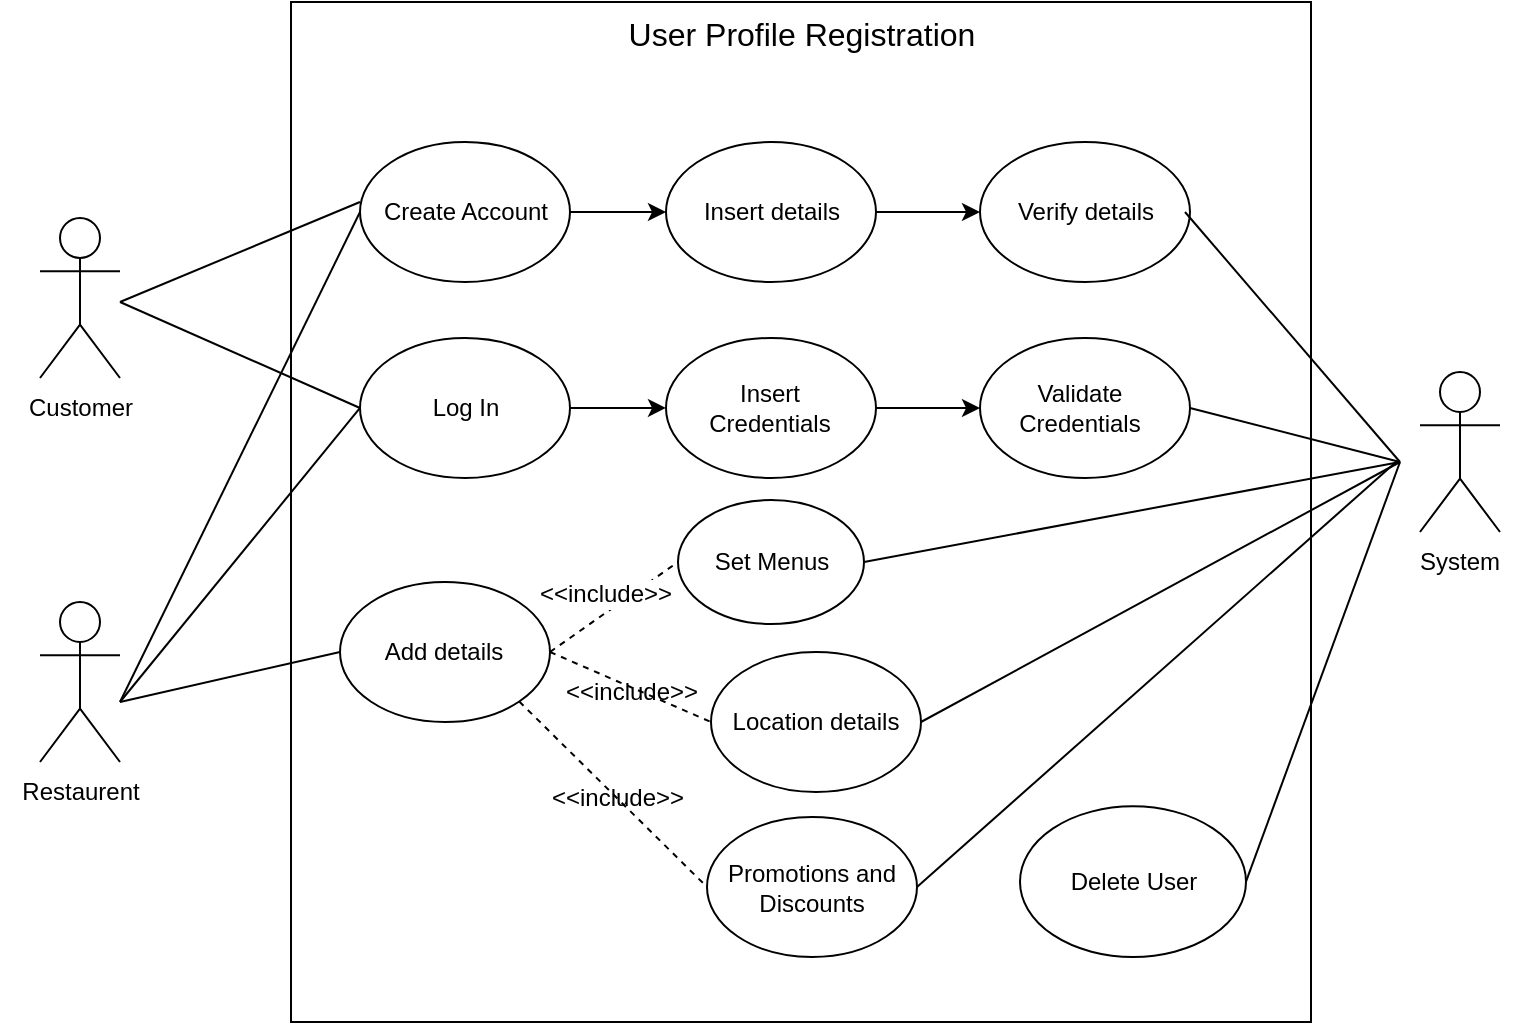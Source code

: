 <mxfile version="21.3.2" type="device">
  <diagram name="Page-1" id="MwQd6rDNL2qFdhUxhePP">
    <mxGraphModel dx="948" dy="573" grid="1" gridSize="10" guides="1" tooltips="1" connect="1" arrows="1" fold="1" page="1" pageScale="1" pageWidth="850" pageHeight="1100" math="0" shadow="0">
      <root>
        <mxCell id="0" />
        <mxCell id="1" parent="0" />
        <mxCell id="iMYPUge1Ob-6ghTDvoB5-9" value="User Profile Registration" style="whiteSpace=wrap;html=1;aspect=fixed;verticalAlign=top;fillColor=none;fontSize=16;" vertex="1" parent="1">
          <mxGeometry x="185.5" y="40" width="510" height="510" as="geometry" />
        </mxCell>
        <mxCell id="iMYPUge1Ob-6ghTDvoB5-1" value="Actor" style="shape=umlActor;verticalLabelPosition=bottom;verticalAlign=top;outlineConnect=0;html=1;horizontal=1;fontColor=none;noLabel=1;" vertex="1" parent="1">
          <mxGeometry x="60" y="148" width="40" height="80" as="geometry" />
        </mxCell>
        <mxCell id="iMYPUge1Ob-6ghTDvoB5-7" value="Customer" style="text;html=1;align=center;verticalAlign=middle;resizable=0;points=[];autosize=1;strokeColor=none;fillColor=none;" vertex="1" parent="1">
          <mxGeometry x="40" y="228" width="80" height="30" as="geometry" />
        </mxCell>
        <mxCell id="iMYPUge1Ob-6ghTDvoB5-6" value="Actor" style="shape=umlActor;verticalLabelPosition=bottom;verticalAlign=top;outlineConnect=0;html=1;horizontal=1;fontColor=none;noLabel=1;" vertex="1" parent="1">
          <mxGeometry x="60" y="340" width="40" height="80" as="geometry" />
        </mxCell>
        <mxCell id="iMYPUge1Ob-6ghTDvoB5-8" value="Restaurent" style="text;html=1;align=center;verticalAlign=middle;resizable=0;points=[];autosize=1;strokeColor=none;fillColor=none;" vertex="1" parent="1">
          <mxGeometry x="40" y="420" width="80" height="30" as="geometry" />
        </mxCell>
        <mxCell id="iMYPUge1Ob-6ghTDvoB5-12" value="" style="ellipse;whiteSpace=wrap;html=1;" vertex="1" parent="1">
          <mxGeometry x="220" y="110" width="105" height="70" as="geometry" />
        </mxCell>
        <mxCell id="iMYPUge1Ob-6ghTDvoB5-21" style="edgeStyle=orthogonalEdgeStyle;rounded=0;orthogonalLoop=1;jettySize=auto;html=1;exitX=1;exitY=0.5;exitDx=0;exitDy=0;" edge="1" parent="1" source="iMYPUge1Ob-6ghTDvoB5-12" target="iMYPUge1Ob-6ghTDvoB5-20">
          <mxGeometry relative="1" as="geometry" />
        </mxCell>
        <mxCell id="iMYPUge1Ob-6ghTDvoB5-16" value="Create Account" style="text;html=1;strokeColor=none;fillColor=none;align=center;verticalAlign=middle;whiteSpace=wrap;rounded=0;" vertex="1" parent="1">
          <mxGeometry x="227.5" y="122.5" width="90" height="45" as="geometry" />
        </mxCell>
        <mxCell id="iMYPUge1Ob-6ghTDvoB5-24" style="edgeStyle=orthogonalEdgeStyle;rounded=0;orthogonalLoop=1;jettySize=auto;html=1;exitX=1;exitY=0.5;exitDx=0;exitDy=0;entryX=0;entryY=0.5;entryDx=0;entryDy=0;" edge="1" parent="1" source="iMYPUge1Ob-6ghTDvoB5-20" target="iMYPUge1Ob-6ghTDvoB5-23">
          <mxGeometry relative="1" as="geometry" />
        </mxCell>
        <mxCell id="iMYPUge1Ob-6ghTDvoB5-20" value="" style="ellipse;whiteSpace=wrap;html=1;" vertex="1" parent="1">
          <mxGeometry x="373" y="110" width="105" height="70" as="geometry" />
        </mxCell>
        <mxCell id="iMYPUge1Ob-6ghTDvoB5-22" value="Insert details" style="text;html=1;strokeColor=none;fillColor=none;align=center;verticalAlign=middle;whiteSpace=wrap;rounded=0;" vertex="1" parent="1">
          <mxGeometry x="385.5" y="125" width="80" height="40" as="geometry" />
        </mxCell>
        <mxCell id="iMYPUge1Ob-6ghTDvoB5-23" value="" style="ellipse;whiteSpace=wrap;html=1;" vertex="1" parent="1">
          <mxGeometry x="530" y="110" width="105" height="70" as="geometry" />
        </mxCell>
        <mxCell id="iMYPUge1Ob-6ghTDvoB5-26" value="Verify details" style="text;html=1;strokeColor=none;fillColor=none;align=center;verticalAlign=middle;whiteSpace=wrap;rounded=0;" vertex="1" parent="1">
          <mxGeometry x="532.5" y="120" width="100" height="50" as="geometry" />
        </mxCell>
        <mxCell id="iMYPUge1Ob-6ghTDvoB5-27" value="Actor" style="shape=umlActor;verticalLabelPosition=bottom;verticalAlign=top;html=1;outlineConnect=0;fontColor=none;noLabel=1;" vertex="1" parent="1">
          <mxGeometry x="750" y="225" width="40" height="80" as="geometry" />
        </mxCell>
        <mxCell id="iMYPUge1Ob-6ghTDvoB5-28" value="System" style="text;html=1;strokeColor=none;fillColor=none;align=center;verticalAlign=middle;whiteSpace=wrap;rounded=0;" vertex="1" parent="1">
          <mxGeometry x="740" y="305" width="60" height="30" as="geometry" />
        </mxCell>
        <mxCell id="iMYPUge1Ob-6ghTDvoB5-29" value="" style="endArrow=none;html=1;rounded=0;" edge="1" parent="1">
          <mxGeometry width="50" height="50" relative="1" as="geometry">
            <mxPoint x="100" y="190" as="sourcePoint" />
            <mxPoint x="220" y="140" as="targetPoint" />
          </mxGeometry>
        </mxCell>
        <mxCell id="iMYPUge1Ob-6ghTDvoB5-30" value="" style="endArrow=none;html=1;rounded=0;entryX=0;entryY=0.5;entryDx=0;entryDy=0;" edge="1" parent="1" target="iMYPUge1Ob-6ghTDvoB5-12">
          <mxGeometry width="50" height="50" relative="1" as="geometry">
            <mxPoint x="100" y="390" as="sourcePoint" />
            <mxPoint x="220" y="162.5" as="targetPoint" />
          </mxGeometry>
        </mxCell>
        <mxCell id="iMYPUge1Ob-6ghTDvoB5-31" value="" style="endArrow=none;html=1;rounded=0;exitX=1;exitY=0.5;exitDx=0;exitDy=0;" edge="1" parent="1" source="iMYPUge1Ob-6ghTDvoB5-26">
          <mxGeometry width="50" height="50" relative="1" as="geometry">
            <mxPoint x="640" y="145" as="sourcePoint" />
            <mxPoint x="740" y="270" as="targetPoint" />
          </mxGeometry>
        </mxCell>
        <mxCell id="iMYPUge1Ob-6ghTDvoB5-39" style="edgeStyle=orthogonalEdgeStyle;rounded=0;orthogonalLoop=1;jettySize=auto;html=1;exitX=1;exitY=0.5;exitDx=0;exitDy=0;entryX=0;entryY=0.5;entryDx=0;entryDy=0;" edge="1" parent="1" source="iMYPUge1Ob-6ghTDvoB5-32" target="iMYPUge1Ob-6ghTDvoB5-34">
          <mxGeometry relative="1" as="geometry" />
        </mxCell>
        <mxCell id="iMYPUge1Ob-6ghTDvoB5-32" value="" style="ellipse;whiteSpace=wrap;html=1;" vertex="1" parent="1">
          <mxGeometry x="220" y="207.99" width="105" height="70" as="geometry" />
        </mxCell>
        <mxCell id="iMYPUge1Ob-6ghTDvoB5-33" value="Log In" style="text;html=1;strokeColor=none;fillColor=none;align=center;verticalAlign=middle;whiteSpace=wrap;rounded=0;" vertex="1" parent="1">
          <mxGeometry x="243" y="227.99" width="60" height="30" as="geometry" />
        </mxCell>
        <mxCell id="iMYPUge1Ob-6ghTDvoB5-34" value="" style="ellipse;whiteSpace=wrap;html=1;" vertex="1" parent="1">
          <mxGeometry x="373" y="207.99" width="105" height="70" as="geometry" />
        </mxCell>
        <mxCell id="iMYPUge1Ob-6ghTDvoB5-36" value="" style="ellipse;whiteSpace=wrap;html=1;" vertex="1" parent="1">
          <mxGeometry x="530" y="208" width="105" height="70" as="geometry" />
        </mxCell>
        <mxCell id="iMYPUge1Ob-6ghTDvoB5-40" style="edgeStyle=orthogonalEdgeStyle;rounded=0;orthogonalLoop=1;jettySize=auto;html=1;entryX=0;entryY=0.5;entryDx=0;entryDy=0;exitX=1;exitY=0.5;exitDx=0;exitDy=0;" edge="1" parent="1" source="iMYPUge1Ob-6ghTDvoB5-34" target="iMYPUge1Ob-6ghTDvoB5-38">
          <mxGeometry relative="1" as="geometry">
            <mxPoint x="480" y="250" as="sourcePoint" />
          </mxGeometry>
        </mxCell>
        <mxCell id="iMYPUge1Ob-6ghTDvoB5-37" value="Insert Credentials" style="text;html=1;strokeColor=none;fillColor=none;align=center;verticalAlign=middle;whiteSpace=wrap;rounded=0;" vertex="1" parent="1">
          <mxGeometry x="382" y="221.49" width="86.02" height="43.01" as="geometry" />
        </mxCell>
        <mxCell id="iMYPUge1Ob-6ghTDvoB5-38" value="Validate Credentials" style="text;html=1;strokeColor=none;fillColor=none;align=center;verticalAlign=middle;whiteSpace=wrap;rounded=0;" vertex="1" parent="1">
          <mxGeometry x="530" y="213.99" width="99.5" height="58.01" as="geometry" />
        </mxCell>
        <mxCell id="iMYPUge1Ob-6ghTDvoB5-41" value="" style="endArrow=none;html=1;rounded=0;exitX=1;exitY=0.5;exitDx=0;exitDy=0;" edge="1" parent="1" source="iMYPUge1Ob-6ghTDvoB5-36">
          <mxGeometry width="50" height="50" relative="1" as="geometry">
            <mxPoint x="640" y="230" as="sourcePoint" />
            <mxPoint x="740" y="270" as="targetPoint" />
          </mxGeometry>
        </mxCell>
        <mxCell id="iMYPUge1Ob-6ghTDvoB5-42" value="" style="endArrow=none;html=1;rounded=0;entryX=0;entryY=0.5;entryDx=0;entryDy=0;" edge="1" parent="1" target="iMYPUge1Ob-6ghTDvoB5-32">
          <mxGeometry width="50" height="50" relative="1" as="geometry">
            <mxPoint x="100" y="390" as="sourcePoint" />
            <mxPoint x="160" y="347.5" as="targetPoint" />
          </mxGeometry>
        </mxCell>
        <mxCell id="iMYPUge1Ob-6ghTDvoB5-43" value="" style="endArrow=none;html=1;rounded=0;entryX=0;entryY=0.5;entryDx=0;entryDy=0;" edge="1" parent="1" target="iMYPUge1Ob-6ghTDvoB5-32">
          <mxGeometry width="50" height="50" relative="1" as="geometry">
            <mxPoint x="100" y="190" as="sourcePoint" />
            <mxPoint x="210" y="87.5" as="targetPoint" />
          </mxGeometry>
        </mxCell>
        <mxCell id="iMYPUge1Ob-6ghTDvoB5-44" value="" style="ellipse;whiteSpace=wrap;html=1;" vertex="1" parent="1">
          <mxGeometry x="210" y="330" width="105" height="70" as="geometry" />
        </mxCell>
        <mxCell id="iMYPUge1Ob-6ghTDvoB5-46" value="Add details" style="text;html=1;strokeColor=none;fillColor=none;align=center;verticalAlign=middle;whiteSpace=wrap;rounded=0;" vertex="1" parent="1">
          <mxGeometry x="222" y="345" width="80" height="40" as="geometry" />
        </mxCell>
        <mxCell id="iMYPUge1Ob-6ghTDvoB5-47" value="" style="endArrow=none;html=1;rounded=0;entryX=0;entryY=0.5;entryDx=0;entryDy=0;" edge="1" parent="1" target="iMYPUge1Ob-6ghTDvoB5-44">
          <mxGeometry width="50" height="50" relative="1" as="geometry">
            <mxPoint x="100" y="390" as="sourcePoint" />
            <mxPoint x="150" y="340" as="targetPoint" />
          </mxGeometry>
        </mxCell>
        <mxCell id="iMYPUge1Ob-6ghTDvoB5-49" value="" style="ellipse;whiteSpace=wrap;html=1;" vertex="1" parent="1">
          <mxGeometry x="379" y="289" width="93" height="62" as="geometry" />
        </mxCell>
        <mxCell id="iMYPUge1Ob-6ghTDvoB5-50" value="Set Menus" style="text;html=1;strokeColor=none;fillColor=none;align=center;verticalAlign=middle;whiteSpace=wrap;rounded=0;" vertex="1" parent="1">
          <mxGeometry x="395.5" y="305" width="60" height="30" as="geometry" />
        </mxCell>
        <mxCell id="iMYPUge1Ob-6ghTDvoB5-66" value="" style="endArrow=none;dashed=1;html=1;rounded=0;entryX=0;entryY=0.5;entryDx=0;entryDy=0;exitX=1;exitY=0.5;exitDx=0;exitDy=0;" edge="1" parent="1" source="iMYPUge1Ob-6ghTDvoB5-44" target="iMYPUge1Ob-6ghTDvoB5-49">
          <mxGeometry width="50" height="50" relative="1" as="geometry">
            <mxPoint x="299" y="340" as="sourcePoint" />
            <mxPoint x="409" y="320" as="targetPoint" />
          </mxGeometry>
        </mxCell>
        <mxCell id="iMYPUge1Ob-6ghTDvoB5-68" value="" style="ellipse;whiteSpace=wrap;html=1;" vertex="1" parent="1">
          <mxGeometry x="395.5" y="365" width="105" height="70" as="geometry" />
        </mxCell>
        <mxCell id="iMYPUge1Ob-6ghTDvoB5-69" value="Location details" style="text;html=1;strokeColor=none;fillColor=none;align=center;verticalAlign=middle;whiteSpace=wrap;rounded=0;" vertex="1" parent="1">
          <mxGeometry x="403" y="377.5" width="90" height="45" as="geometry" />
        </mxCell>
        <mxCell id="iMYPUge1Ob-6ghTDvoB5-72" value="" style="endArrow=none;html=1;rounded=0;exitX=1;exitY=0.5;exitDx=0;exitDy=0;" edge="1" parent="1" source="iMYPUge1Ob-6ghTDvoB5-49">
          <mxGeometry width="50" height="50" relative="1" as="geometry">
            <mxPoint x="690" y="320" as="sourcePoint" />
            <mxPoint x="740" y="270" as="targetPoint" />
          </mxGeometry>
        </mxCell>
        <mxCell id="iMYPUge1Ob-6ghTDvoB5-73" value="" style="endArrow=none;html=1;rounded=0;exitX=1;exitY=0.5;exitDx=0;exitDy=0;" edge="1" parent="1" source="iMYPUge1Ob-6ghTDvoB5-68">
          <mxGeometry width="50" height="50" relative="1" as="geometry">
            <mxPoint x="690" y="320" as="sourcePoint" />
            <mxPoint x="740" y="270" as="targetPoint" />
          </mxGeometry>
        </mxCell>
        <mxCell id="iMYPUge1Ob-6ghTDvoB5-75" value="&amp;lt;&amp;lt;include&amp;gt;&amp;gt;" style="text;html=1;strokeColor=none;fillColor=none;align=center;verticalAlign=middle;whiteSpace=wrap;rounded=0;labelBackgroundColor=default;" vertex="1" parent="1">
          <mxGeometry x="325.5" y="370" width="60" height="30" as="geometry" />
        </mxCell>
        <mxCell id="iMYPUge1Ob-6ghTDvoB5-79" value="" style="ellipse;whiteSpace=wrap;html=1;" vertex="1" parent="1">
          <mxGeometry x="550" y="442.17" width="113" height="75.33" as="geometry" />
        </mxCell>
        <mxCell id="iMYPUge1Ob-6ghTDvoB5-80" value="Delete User" style="text;html=1;strokeColor=none;fillColor=none;align=center;verticalAlign=middle;whiteSpace=wrap;rounded=0;" vertex="1" parent="1">
          <mxGeometry x="566.5" y="459.83" width="80" height="40" as="geometry" />
        </mxCell>
        <mxCell id="iMYPUge1Ob-6ghTDvoB5-81" value="" style="endArrow=none;html=1;rounded=0;exitX=1;exitY=0.5;exitDx=0;exitDy=0;" edge="1" parent="1" source="iMYPUge1Ob-6ghTDvoB5-79">
          <mxGeometry width="50" height="50" relative="1" as="geometry">
            <mxPoint x="690" y="320" as="sourcePoint" />
            <mxPoint x="740" y="270" as="targetPoint" />
          </mxGeometry>
        </mxCell>
        <mxCell id="iMYPUge1Ob-6ghTDvoB5-83" value="" style="endArrow=none;dashed=1;html=1;rounded=0;entryX=0;entryY=0.5;entryDx=0;entryDy=0;exitX=1;exitY=0.5;exitDx=0;exitDy=0;" edge="1" parent="1" source="iMYPUge1Ob-6ghTDvoB5-44" target="iMYPUge1Ob-6ghTDvoB5-68">
          <mxGeometry width="50" height="50" relative="1" as="geometry">
            <mxPoint x="302" y="445" as="sourcePoint" />
            <mxPoint x="366" y="400" as="targetPoint" />
          </mxGeometry>
        </mxCell>
        <mxCell id="iMYPUge1Ob-6ghTDvoB5-89" value="&amp;lt;&amp;lt;include&amp;gt;&amp;gt;" style="text;html=1;strokeColor=none;fillColor=none;align=center;verticalAlign=middle;whiteSpace=wrap;rounded=0;labelBackgroundColor=default;" vertex="1" parent="1">
          <mxGeometry x="313" y="321" width="60" height="30" as="geometry" />
        </mxCell>
        <mxCell id="iMYPUge1Ob-6ghTDvoB5-91" value="" style="ellipse;whiteSpace=wrap;html=1;" vertex="1" parent="1">
          <mxGeometry x="393.5" y="447.5" width="105" height="70" as="geometry" />
        </mxCell>
        <mxCell id="iMYPUge1Ob-6ghTDvoB5-92" value="Promotions and Discounts" style="text;html=1;strokeColor=none;fillColor=none;align=center;verticalAlign=middle;whiteSpace=wrap;rounded=0;" vertex="1" parent="1">
          <mxGeometry x="401" y="460" width="90" height="45" as="geometry" />
        </mxCell>
        <mxCell id="iMYPUge1Ob-6ghTDvoB5-93" value="" style="endArrow=none;html=1;rounded=0;exitX=1;exitY=0.5;exitDx=0;exitDy=0;" edge="1" source="iMYPUge1Ob-6ghTDvoB5-91" parent="1">
          <mxGeometry width="50" height="50" relative="1" as="geometry">
            <mxPoint x="688" y="402.5" as="sourcePoint" />
            <mxPoint x="738" y="270" as="targetPoint" />
          </mxGeometry>
        </mxCell>
        <mxCell id="iMYPUge1Ob-6ghTDvoB5-94" value="&amp;lt;&amp;lt;include&amp;gt;&amp;gt;" style="text;html=1;strokeColor=none;fillColor=none;align=center;verticalAlign=middle;whiteSpace=wrap;rounded=0;labelBackgroundColor=default;" vertex="1" parent="1">
          <mxGeometry x="319" y="422.5" width="60" height="30" as="geometry" />
        </mxCell>
        <mxCell id="iMYPUge1Ob-6ghTDvoB5-95" value="" style="endArrow=none;dashed=1;html=1;rounded=0;entryX=0;entryY=0.5;entryDx=0;entryDy=0;exitX=1;exitY=1;exitDx=0;exitDy=0;" edge="1" target="iMYPUge1Ob-6ghTDvoB5-91" parent="1" source="iMYPUge1Ob-6ghTDvoB5-44">
          <mxGeometry width="50" height="50" relative="1" as="geometry">
            <mxPoint x="313" y="447.5" as="sourcePoint" />
            <mxPoint x="364" y="482.5" as="targetPoint" />
          </mxGeometry>
        </mxCell>
      </root>
    </mxGraphModel>
  </diagram>
</mxfile>
